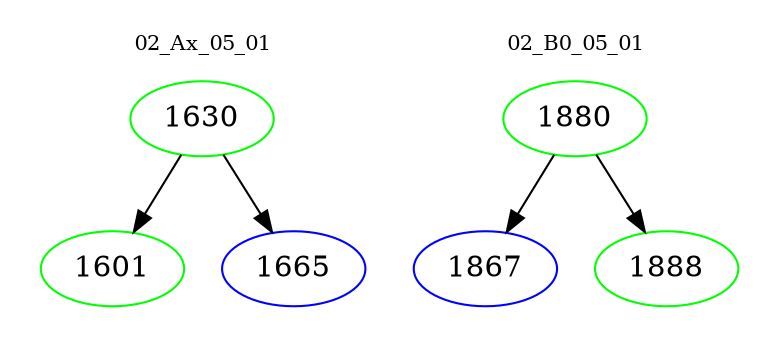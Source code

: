 digraph{
subgraph cluster_0 {
color = white
label = "02_Ax_05_01";
fontsize=10;
T0_1630 [label="1630", color="green"]
T0_1630 -> T0_1601 [color="black"]
T0_1601 [label="1601", color="green"]
T0_1630 -> T0_1665 [color="black"]
T0_1665 [label="1665", color="blue"]
}
subgraph cluster_1 {
color = white
label = "02_B0_05_01";
fontsize=10;
T1_1880 [label="1880", color="green"]
T1_1880 -> T1_1867 [color="black"]
T1_1867 [label="1867", color="blue"]
T1_1880 -> T1_1888 [color="black"]
T1_1888 [label="1888", color="green"]
}
}
